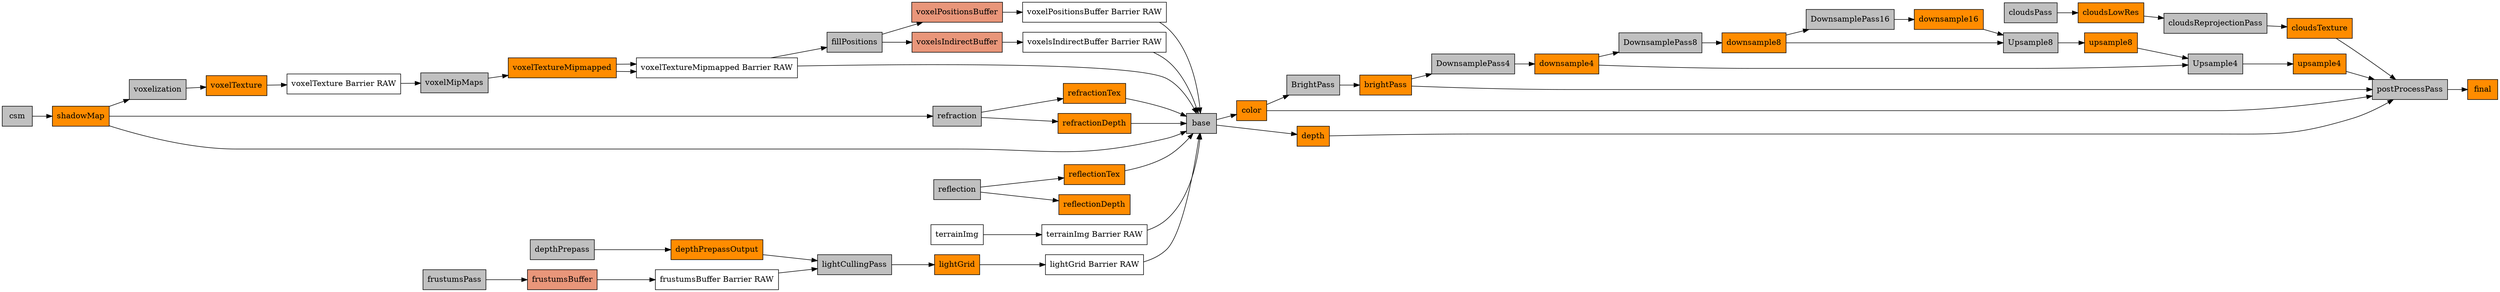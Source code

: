digraph framegraph{
rankdir="LR";
node[shape=rectangle];
cloudsPass[style=filled fillcolor=grey];
cloudsLowRes[style=filled fillcolor=darkorange];
cloudsReprojectionPass[style=filled fillcolor=grey];
cloudsTexture[style=filled fillcolor=darkorange];
csm[style=filled fillcolor=grey];
shadowMap[style=filled fillcolor=darkorange];
voxelization[style=filled fillcolor=grey];
voxelTexture[style=filled fillcolor=darkorange];
voxelMipMaps[style=filled fillcolor=grey];
voxelTextureMipmapped[style=filled fillcolor=darkorange];
fillPositions[style=filled fillcolor=grey];
voxelPositionsBuffer[style=filled fillcolor=darksalmon];
voxelsIndirectBuffer[style=filled fillcolor=darksalmon];
frustumsPass[style=filled fillcolor=grey];
frustumsBuffer[style=filled fillcolor=darksalmon];
depthPrepass[style=filled fillcolor=grey];
depthPrepassOutput[style=filled fillcolor=darkorange];
lightCullingPass[style=filled fillcolor=grey];
lightGrid[style=filled fillcolor=darkorange];
refraction[style=filled fillcolor=grey];
refractionTex[style=filled fillcolor=darkorange];
refractionDepth[style=filled fillcolor=darkorange];
reflection[style=filled fillcolor=grey];
reflectionTex[style=filled fillcolor=darkorange];
reflectionDepth[style=filled fillcolor=darkorange];
base[style=filled fillcolor=grey];
color[style=filled fillcolor=darkorange];
depth[style=filled fillcolor=darkorange];
BrightPass[style=filled fillcolor=grey];
brightPass[style=filled fillcolor=darkorange];
DownsamplePass4[style=filled fillcolor=grey];
downsample4[style=filled fillcolor=darkorange];
DownsamplePass8[style=filled fillcolor=grey];
downsample8[style=filled fillcolor=darkorange];
DownsamplePass16[style=filled fillcolor=grey];
downsample16[style=filled fillcolor=darkorange];
Upsample8[style=filled fillcolor=grey];
upsample8[style=filled fillcolor=darkorange];
Upsample4[style=filled fillcolor=grey];
upsample4[style=filled fillcolor=darkorange];
postProcessPass[style=filled fillcolor=grey];
final[style=filled fillcolor=darkorange];

cloudsPass->cloudsLowRes;
cloudsReprojectionPass->cloudsTexture;
csm->shadowMap;
voxelization->voxelTexture;
voxelMipMaps->voxelTextureMipmapped;
fillPositions->voxelPositionsBuffer;
fillPositions->voxelsIndirectBuffer;
frustumsPass->frustumsBuffer;
depthPrepass->depthPrepassOutput;
lightCullingPass->lightGrid;
refraction->refractionTex;
refraction->refractionDepth;
reflection->reflectionTex;
reflection->reflectionDepth;
base->color;
base->depth;
BrightPass->brightPass;
DownsamplePass4->downsample4;
DownsamplePass8->downsample8;
DownsamplePass16->downsample16;
Upsample8->upsample8;
Upsample4->upsample4;
postProcessPass->final;
color->postProcessPass;
brightPass->postProcessPass;
upsample4->postProcessPass;
cloudsTexture->postProcessPass;
depth->postProcessPass
upsample8->Upsample4;
downsample4->Upsample4;
downsample16->Upsample8;
downsample8->Upsample8;
downsample8->DownsamplePass16;
downsample4->DownsamplePass8;
brightPass->DownsamplePass4;
color->BrightPass;
reflectionTex->base;
refractionTex->base;
terrainImg->"terrainImg Barrier RAW";
"terrainImg Barrier RAW"->base;
voxelTextureMipmapped->"voxelTextureMipmapped Barrier RAW";
"voxelTextureMipmapped Barrier RAW"->base;
lightGrid->"lightGrid Barrier RAW";
"lightGrid Barrier RAW"->base;
voxelsIndirectBuffer->"voxelsIndirectBuffer Barrier RAW";
"voxelsIndirectBuffer Barrier RAW"->base;
voxelPositionsBuffer->"voxelPositionsBuffer Barrier RAW";
"voxelPositionsBuffer Barrier RAW"->base;
shadowMap->base
refractionDepth->base
shadowMap->refraction
frustumsBuffer->"frustumsBuffer Barrier RAW";
"frustumsBuffer Barrier RAW"->lightCullingPass;
depthPrepassOutput->lightCullingPass
voxelTextureMipmapped->"voxelTextureMipmapped Barrier RAW";
"voxelTextureMipmapped Barrier RAW"->fillPositions;
voxelTexture->"voxelTexture Barrier RAW";
"voxelTexture Barrier RAW"->voxelMipMaps;
shadowMap->voxelization
cloudsLowRes->cloudsReprojectionPass;
}